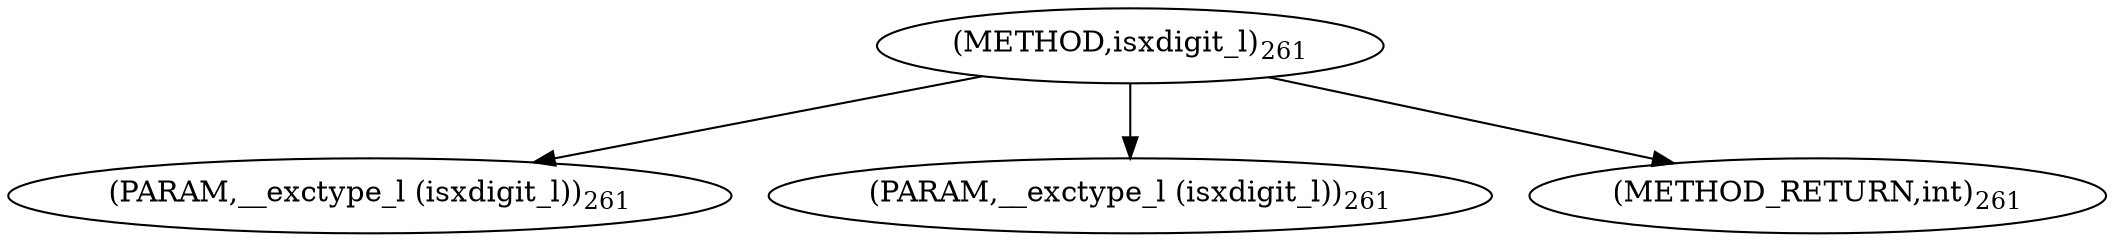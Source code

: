 digraph "isxdigit_l" {  
"3053" [label = <(METHOD,isxdigit_l)<SUB>261</SUB>> ]
"3054" [label = <(PARAM,__exctype_l (isxdigit_l))<SUB>261</SUB>> ]
"3055" [label = <(PARAM,__exctype_l (isxdigit_l))<SUB>261</SUB>> ]
"3056" [label = <(METHOD_RETURN,int)<SUB>261</SUB>> ]
  "3053" -> "3054" 
  "3053" -> "3055" 
  "3053" -> "3056" 
}
